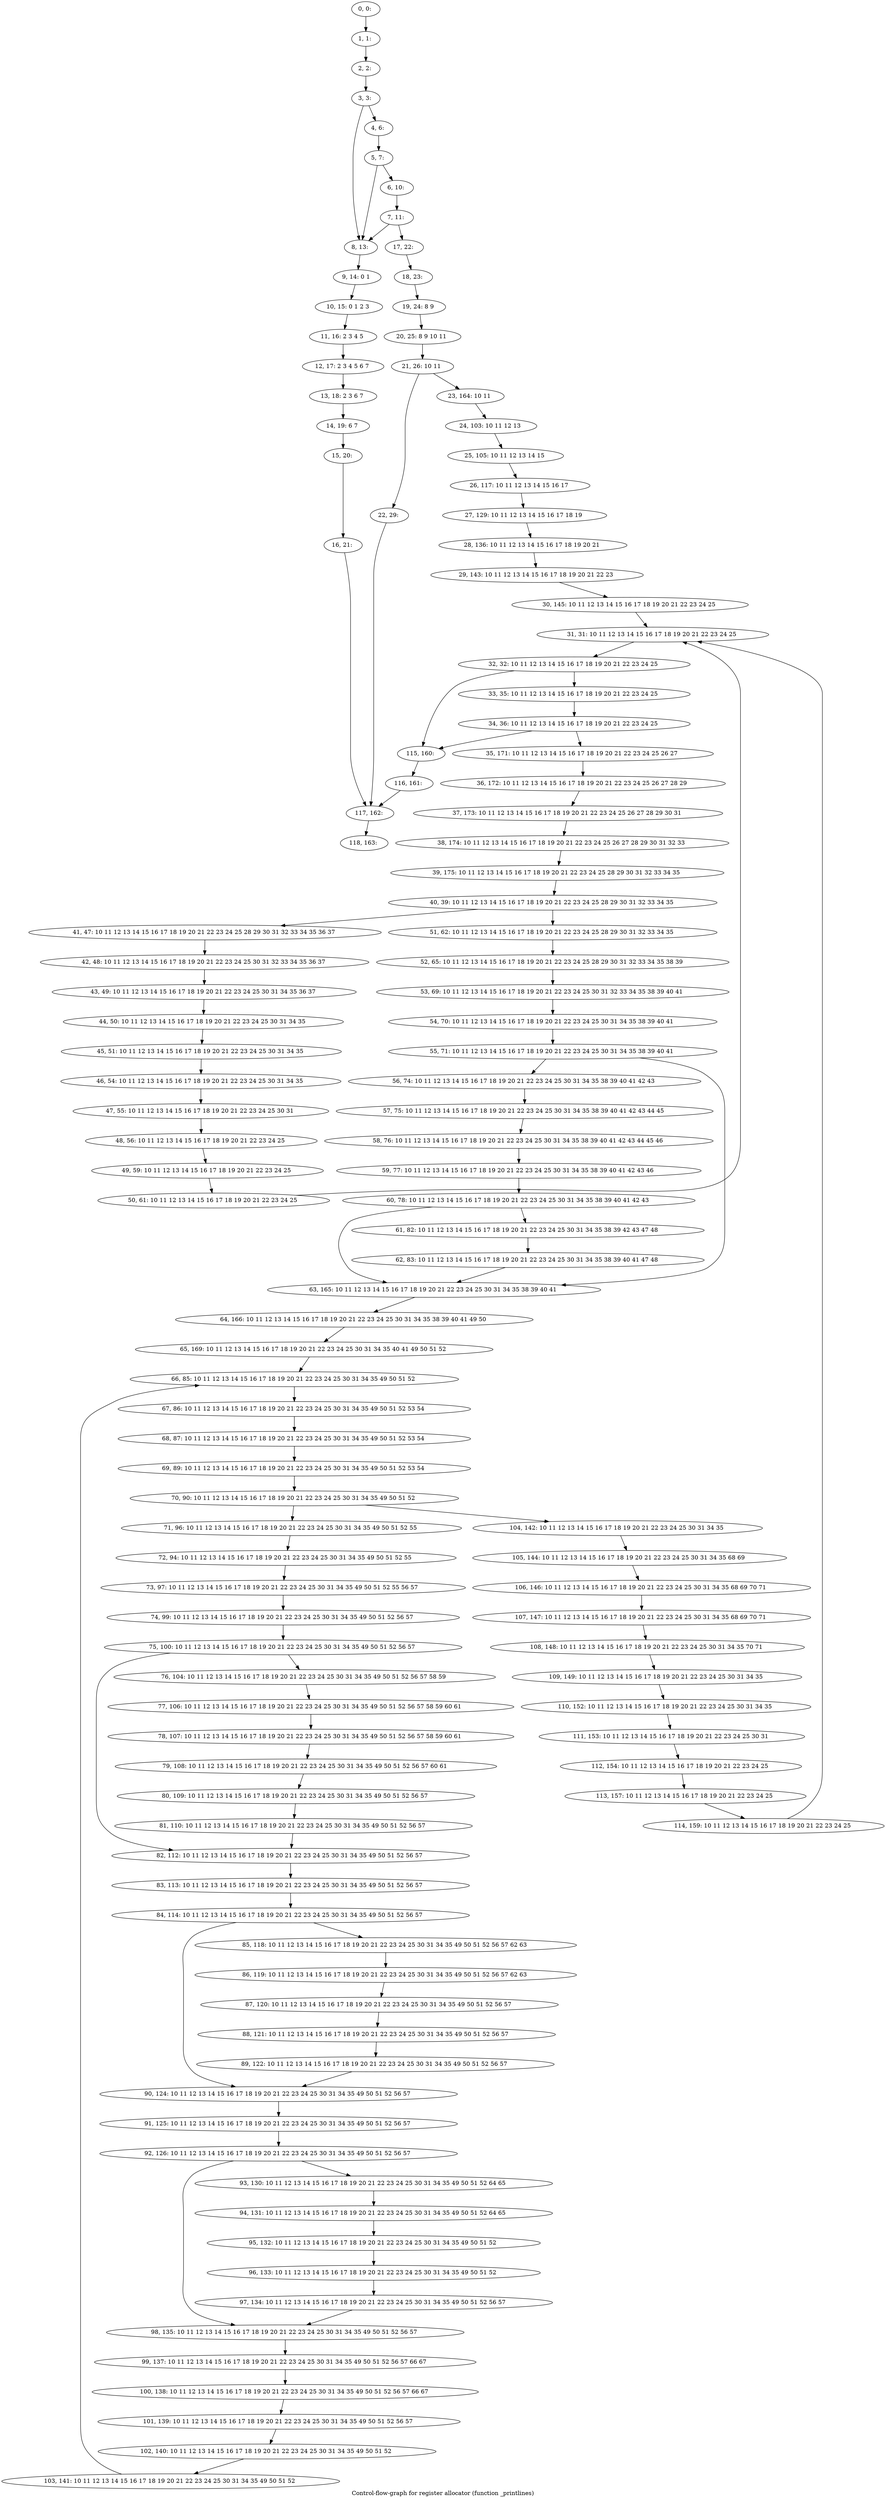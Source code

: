 digraph G {
graph [label="Control-flow-graph for register allocator (function _printlines)"]
0[label="0, 0: "];
1[label="1, 1: "];
2[label="2, 2: "];
3[label="3, 3: "];
4[label="4, 6: "];
5[label="5, 7: "];
6[label="6, 10: "];
7[label="7, 11: "];
8[label="8, 13: "];
9[label="9, 14: 0 1 "];
10[label="10, 15: 0 1 2 3 "];
11[label="11, 16: 2 3 4 5 "];
12[label="12, 17: 2 3 4 5 6 7 "];
13[label="13, 18: 2 3 6 7 "];
14[label="14, 19: 6 7 "];
15[label="15, 20: "];
16[label="16, 21: "];
17[label="17, 22: "];
18[label="18, 23: "];
19[label="19, 24: 8 9 "];
20[label="20, 25: 8 9 10 11 "];
21[label="21, 26: 10 11 "];
22[label="22, 29: "];
23[label="23, 164: 10 11 "];
24[label="24, 103: 10 11 12 13 "];
25[label="25, 105: 10 11 12 13 14 15 "];
26[label="26, 117: 10 11 12 13 14 15 16 17 "];
27[label="27, 129: 10 11 12 13 14 15 16 17 18 19 "];
28[label="28, 136: 10 11 12 13 14 15 16 17 18 19 20 21 "];
29[label="29, 143: 10 11 12 13 14 15 16 17 18 19 20 21 22 23 "];
30[label="30, 145: 10 11 12 13 14 15 16 17 18 19 20 21 22 23 24 25 "];
31[label="31, 31: 10 11 12 13 14 15 16 17 18 19 20 21 22 23 24 25 "];
32[label="32, 32: 10 11 12 13 14 15 16 17 18 19 20 21 22 23 24 25 "];
33[label="33, 35: 10 11 12 13 14 15 16 17 18 19 20 21 22 23 24 25 "];
34[label="34, 36: 10 11 12 13 14 15 16 17 18 19 20 21 22 23 24 25 "];
35[label="35, 171: 10 11 12 13 14 15 16 17 18 19 20 21 22 23 24 25 26 27 "];
36[label="36, 172: 10 11 12 13 14 15 16 17 18 19 20 21 22 23 24 25 26 27 28 29 "];
37[label="37, 173: 10 11 12 13 14 15 16 17 18 19 20 21 22 23 24 25 26 27 28 29 30 31 "];
38[label="38, 174: 10 11 12 13 14 15 16 17 18 19 20 21 22 23 24 25 26 27 28 29 30 31 32 33 "];
39[label="39, 175: 10 11 12 13 14 15 16 17 18 19 20 21 22 23 24 25 28 29 30 31 32 33 34 35 "];
40[label="40, 39: 10 11 12 13 14 15 16 17 18 19 20 21 22 23 24 25 28 29 30 31 32 33 34 35 "];
41[label="41, 47: 10 11 12 13 14 15 16 17 18 19 20 21 22 23 24 25 28 29 30 31 32 33 34 35 36 37 "];
42[label="42, 48: 10 11 12 13 14 15 16 17 18 19 20 21 22 23 24 25 30 31 32 33 34 35 36 37 "];
43[label="43, 49: 10 11 12 13 14 15 16 17 18 19 20 21 22 23 24 25 30 31 34 35 36 37 "];
44[label="44, 50: 10 11 12 13 14 15 16 17 18 19 20 21 22 23 24 25 30 31 34 35 "];
45[label="45, 51: 10 11 12 13 14 15 16 17 18 19 20 21 22 23 24 25 30 31 34 35 "];
46[label="46, 54: 10 11 12 13 14 15 16 17 18 19 20 21 22 23 24 25 30 31 34 35 "];
47[label="47, 55: 10 11 12 13 14 15 16 17 18 19 20 21 22 23 24 25 30 31 "];
48[label="48, 56: 10 11 12 13 14 15 16 17 18 19 20 21 22 23 24 25 "];
49[label="49, 59: 10 11 12 13 14 15 16 17 18 19 20 21 22 23 24 25 "];
50[label="50, 61: 10 11 12 13 14 15 16 17 18 19 20 21 22 23 24 25 "];
51[label="51, 62: 10 11 12 13 14 15 16 17 18 19 20 21 22 23 24 25 28 29 30 31 32 33 34 35 "];
52[label="52, 65: 10 11 12 13 14 15 16 17 18 19 20 21 22 23 24 25 28 29 30 31 32 33 34 35 38 39 "];
53[label="53, 69: 10 11 12 13 14 15 16 17 18 19 20 21 22 23 24 25 30 31 32 33 34 35 38 39 40 41 "];
54[label="54, 70: 10 11 12 13 14 15 16 17 18 19 20 21 22 23 24 25 30 31 34 35 38 39 40 41 "];
55[label="55, 71: 10 11 12 13 14 15 16 17 18 19 20 21 22 23 24 25 30 31 34 35 38 39 40 41 "];
56[label="56, 74: 10 11 12 13 14 15 16 17 18 19 20 21 22 23 24 25 30 31 34 35 38 39 40 41 42 43 "];
57[label="57, 75: 10 11 12 13 14 15 16 17 18 19 20 21 22 23 24 25 30 31 34 35 38 39 40 41 42 43 44 45 "];
58[label="58, 76: 10 11 12 13 14 15 16 17 18 19 20 21 22 23 24 25 30 31 34 35 38 39 40 41 42 43 44 45 46 "];
59[label="59, 77: 10 11 12 13 14 15 16 17 18 19 20 21 22 23 24 25 30 31 34 35 38 39 40 41 42 43 46 "];
60[label="60, 78: 10 11 12 13 14 15 16 17 18 19 20 21 22 23 24 25 30 31 34 35 38 39 40 41 42 43 "];
61[label="61, 82: 10 11 12 13 14 15 16 17 18 19 20 21 22 23 24 25 30 31 34 35 38 39 42 43 47 48 "];
62[label="62, 83: 10 11 12 13 14 15 16 17 18 19 20 21 22 23 24 25 30 31 34 35 38 39 40 41 47 48 "];
63[label="63, 165: 10 11 12 13 14 15 16 17 18 19 20 21 22 23 24 25 30 31 34 35 38 39 40 41 "];
64[label="64, 166: 10 11 12 13 14 15 16 17 18 19 20 21 22 23 24 25 30 31 34 35 38 39 40 41 49 50 "];
65[label="65, 169: 10 11 12 13 14 15 16 17 18 19 20 21 22 23 24 25 30 31 34 35 40 41 49 50 51 52 "];
66[label="66, 85: 10 11 12 13 14 15 16 17 18 19 20 21 22 23 24 25 30 31 34 35 49 50 51 52 "];
67[label="67, 86: 10 11 12 13 14 15 16 17 18 19 20 21 22 23 24 25 30 31 34 35 49 50 51 52 53 54 "];
68[label="68, 87: 10 11 12 13 14 15 16 17 18 19 20 21 22 23 24 25 30 31 34 35 49 50 51 52 53 54 "];
69[label="69, 89: 10 11 12 13 14 15 16 17 18 19 20 21 22 23 24 25 30 31 34 35 49 50 51 52 53 54 "];
70[label="70, 90: 10 11 12 13 14 15 16 17 18 19 20 21 22 23 24 25 30 31 34 35 49 50 51 52 "];
71[label="71, 96: 10 11 12 13 14 15 16 17 18 19 20 21 22 23 24 25 30 31 34 35 49 50 51 52 55 "];
72[label="72, 94: 10 11 12 13 14 15 16 17 18 19 20 21 22 23 24 25 30 31 34 35 49 50 51 52 55 "];
73[label="73, 97: 10 11 12 13 14 15 16 17 18 19 20 21 22 23 24 25 30 31 34 35 49 50 51 52 55 56 57 "];
74[label="74, 99: 10 11 12 13 14 15 16 17 18 19 20 21 22 23 24 25 30 31 34 35 49 50 51 52 56 57 "];
75[label="75, 100: 10 11 12 13 14 15 16 17 18 19 20 21 22 23 24 25 30 31 34 35 49 50 51 52 56 57 "];
76[label="76, 104: 10 11 12 13 14 15 16 17 18 19 20 21 22 23 24 25 30 31 34 35 49 50 51 52 56 57 58 59 "];
77[label="77, 106: 10 11 12 13 14 15 16 17 18 19 20 21 22 23 24 25 30 31 34 35 49 50 51 52 56 57 58 59 60 61 "];
78[label="78, 107: 10 11 12 13 14 15 16 17 18 19 20 21 22 23 24 25 30 31 34 35 49 50 51 52 56 57 58 59 60 61 "];
79[label="79, 108: 10 11 12 13 14 15 16 17 18 19 20 21 22 23 24 25 30 31 34 35 49 50 51 52 56 57 60 61 "];
80[label="80, 109: 10 11 12 13 14 15 16 17 18 19 20 21 22 23 24 25 30 31 34 35 49 50 51 52 56 57 "];
81[label="81, 110: 10 11 12 13 14 15 16 17 18 19 20 21 22 23 24 25 30 31 34 35 49 50 51 52 56 57 "];
82[label="82, 112: 10 11 12 13 14 15 16 17 18 19 20 21 22 23 24 25 30 31 34 35 49 50 51 52 56 57 "];
83[label="83, 113: 10 11 12 13 14 15 16 17 18 19 20 21 22 23 24 25 30 31 34 35 49 50 51 52 56 57 "];
84[label="84, 114: 10 11 12 13 14 15 16 17 18 19 20 21 22 23 24 25 30 31 34 35 49 50 51 52 56 57 "];
85[label="85, 118: 10 11 12 13 14 15 16 17 18 19 20 21 22 23 24 25 30 31 34 35 49 50 51 52 56 57 62 63 "];
86[label="86, 119: 10 11 12 13 14 15 16 17 18 19 20 21 22 23 24 25 30 31 34 35 49 50 51 52 56 57 62 63 "];
87[label="87, 120: 10 11 12 13 14 15 16 17 18 19 20 21 22 23 24 25 30 31 34 35 49 50 51 52 56 57 "];
88[label="88, 121: 10 11 12 13 14 15 16 17 18 19 20 21 22 23 24 25 30 31 34 35 49 50 51 52 56 57 "];
89[label="89, 122: 10 11 12 13 14 15 16 17 18 19 20 21 22 23 24 25 30 31 34 35 49 50 51 52 56 57 "];
90[label="90, 124: 10 11 12 13 14 15 16 17 18 19 20 21 22 23 24 25 30 31 34 35 49 50 51 52 56 57 "];
91[label="91, 125: 10 11 12 13 14 15 16 17 18 19 20 21 22 23 24 25 30 31 34 35 49 50 51 52 56 57 "];
92[label="92, 126: 10 11 12 13 14 15 16 17 18 19 20 21 22 23 24 25 30 31 34 35 49 50 51 52 56 57 "];
93[label="93, 130: 10 11 12 13 14 15 16 17 18 19 20 21 22 23 24 25 30 31 34 35 49 50 51 52 64 65 "];
94[label="94, 131: 10 11 12 13 14 15 16 17 18 19 20 21 22 23 24 25 30 31 34 35 49 50 51 52 64 65 "];
95[label="95, 132: 10 11 12 13 14 15 16 17 18 19 20 21 22 23 24 25 30 31 34 35 49 50 51 52 "];
96[label="96, 133: 10 11 12 13 14 15 16 17 18 19 20 21 22 23 24 25 30 31 34 35 49 50 51 52 "];
97[label="97, 134: 10 11 12 13 14 15 16 17 18 19 20 21 22 23 24 25 30 31 34 35 49 50 51 52 56 57 "];
98[label="98, 135: 10 11 12 13 14 15 16 17 18 19 20 21 22 23 24 25 30 31 34 35 49 50 51 52 56 57 "];
99[label="99, 137: 10 11 12 13 14 15 16 17 18 19 20 21 22 23 24 25 30 31 34 35 49 50 51 52 56 57 66 67 "];
100[label="100, 138: 10 11 12 13 14 15 16 17 18 19 20 21 22 23 24 25 30 31 34 35 49 50 51 52 56 57 66 67 "];
101[label="101, 139: 10 11 12 13 14 15 16 17 18 19 20 21 22 23 24 25 30 31 34 35 49 50 51 52 56 57 "];
102[label="102, 140: 10 11 12 13 14 15 16 17 18 19 20 21 22 23 24 25 30 31 34 35 49 50 51 52 "];
103[label="103, 141: 10 11 12 13 14 15 16 17 18 19 20 21 22 23 24 25 30 31 34 35 49 50 51 52 "];
104[label="104, 142: 10 11 12 13 14 15 16 17 18 19 20 21 22 23 24 25 30 31 34 35 "];
105[label="105, 144: 10 11 12 13 14 15 16 17 18 19 20 21 22 23 24 25 30 31 34 35 68 69 "];
106[label="106, 146: 10 11 12 13 14 15 16 17 18 19 20 21 22 23 24 25 30 31 34 35 68 69 70 71 "];
107[label="107, 147: 10 11 12 13 14 15 16 17 18 19 20 21 22 23 24 25 30 31 34 35 68 69 70 71 "];
108[label="108, 148: 10 11 12 13 14 15 16 17 18 19 20 21 22 23 24 25 30 31 34 35 70 71 "];
109[label="109, 149: 10 11 12 13 14 15 16 17 18 19 20 21 22 23 24 25 30 31 34 35 "];
110[label="110, 152: 10 11 12 13 14 15 16 17 18 19 20 21 22 23 24 25 30 31 34 35 "];
111[label="111, 153: 10 11 12 13 14 15 16 17 18 19 20 21 22 23 24 25 30 31 "];
112[label="112, 154: 10 11 12 13 14 15 16 17 18 19 20 21 22 23 24 25 "];
113[label="113, 157: 10 11 12 13 14 15 16 17 18 19 20 21 22 23 24 25 "];
114[label="114, 159: 10 11 12 13 14 15 16 17 18 19 20 21 22 23 24 25 "];
115[label="115, 160: "];
116[label="116, 161: "];
117[label="117, 162: "];
118[label="118, 163: "];
0->1 ;
1->2 ;
2->3 ;
3->4 ;
3->8 ;
4->5 ;
5->6 ;
5->8 ;
6->7 ;
7->8 ;
7->17 ;
8->9 ;
9->10 ;
10->11 ;
11->12 ;
12->13 ;
13->14 ;
14->15 ;
15->16 ;
16->117 ;
17->18 ;
18->19 ;
19->20 ;
20->21 ;
21->22 ;
21->23 ;
22->117 ;
23->24 ;
24->25 ;
25->26 ;
26->27 ;
27->28 ;
28->29 ;
29->30 ;
30->31 ;
31->32 ;
32->33 ;
32->115 ;
33->34 ;
34->35 ;
34->115 ;
35->36 ;
36->37 ;
37->38 ;
38->39 ;
39->40 ;
40->41 ;
40->51 ;
41->42 ;
42->43 ;
43->44 ;
44->45 ;
45->46 ;
46->47 ;
47->48 ;
48->49 ;
49->50 ;
50->31 ;
51->52 ;
52->53 ;
53->54 ;
54->55 ;
55->56 ;
55->63 ;
56->57 ;
57->58 ;
58->59 ;
59->60 ;
60->61 ;
60->63 ;
61->62 ;
62->63 ;
63->64 ;
64->65 ;
65->66 ;
66->67 ;
67->68 ;
68->69 ;
69->70 ;
70->71 ;
70->104 ;
71->72 ;
72->73 ;
73->74 ;
74->75 ;
75->76 ;
75->82 ;
76->77 ;
77->78 ;
78->79 ;
79->80 ;
80->81 ;
81->82 ;
82->83 ;
83->84 ;
84->85 ;
84->90 ;
85->86 ;
86->87 ;
87->88 ;
88->89 ;
89->90 ;
90->91 ;
91->92 ;
92->93 ;
92->98 ;
93->94 ;
94->95 ;
95->96 ;
96->97 ;
97->98 ;
98->99 ;
99->100 ;
100->101 ;
101->102 ;
102->103 ;
103->66 ;
104->105 ;
105->106 ;
106->107 ;
107->108 ;
108->109 ;
109->110 ;
110->111 ;
111->112 ;
112->113 ;
113->114 ;
114->31 ;
115->116 ;
116->117 ;
117->118 ;
}
